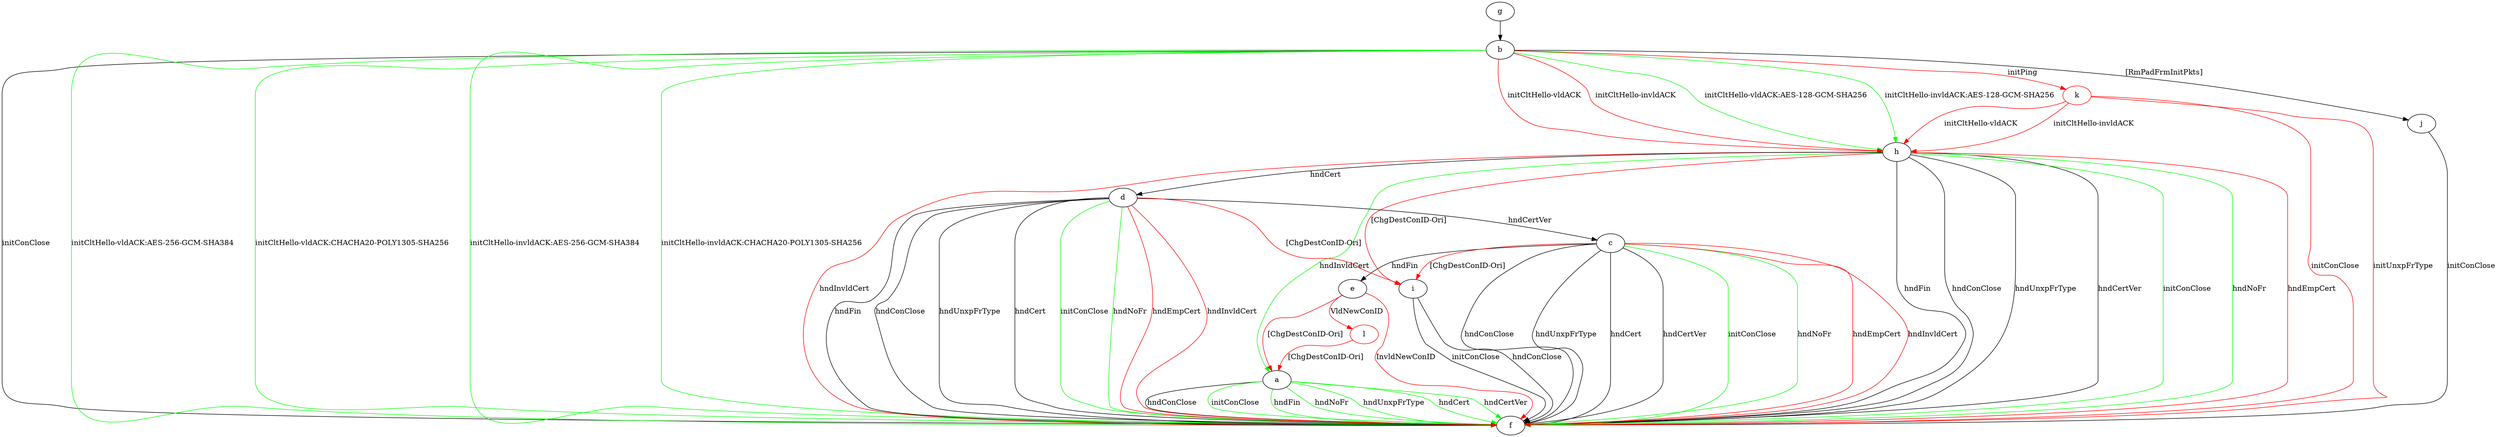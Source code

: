 digraph "" {
	a -> f	[key=0,
		label="hndConClose "];
	a -> f	[key=1,
		color=green,
		label="initConClose "];
	a -> f	[key=2,
		color=green,
		label="hndFin "];
	a -> f	[key=3,
		color=green,
		label="hndNoFr "];
	a -> f	[key=4,
		color=green,
		label="hndUnxpFrType "];
	a -> f	[key=5,
		color=green,
		label="hndCert "];
	a -> f	[key=6,
		color=green,
		label="hndCertVer "];
	b -> f	[key=0,
		label="initConClose "];
	b -> f	[key=1,
		color=green,
		label="initCltHello-vldACK:AES-256-GCM-SHA384 "];
	b -> f	[key=2,
		color=green,
		label="initCltHello-vldACK:CHACHA20-POLY1305-SHA256 "];
	b -> f	[key=3,
		color=green,
		label="initCltHello-invldACK:AES-256-GCM-SHA384 "];
	b -> f	[key=4,
		color=green,
		label="initCltHello-invldACK:CHACHA20-POLY1305-SHA256 "];
	b -> h	[key=0,
		color=green,
		label="initCltHello-vldACK:AES-128-GCM-SHA256 "];
	b -> h	[key=1,
		color=green,
		label="initCltHello-invldACK:AES-128-GCM-SHA256 "];
	b -> h	[key=2,
		color=red,
		label="initCltHello-vldACK "];
	b -> h	[key=3,
		color=red,
		label="initCltHello-invldACK "];
	b -> j	[key=0,
		label="[RmPadFrmInitPkts] "];
	k	[color=red];
	b -> k	[key=0,
		color=red,
		label="initPing "];
	c -> e	[key=0,
		label="hndFin "];
	c -> f	[key=0,
		label="hndConClose "];
	c -> f	[key=1,
		label="hndUnxpFrType "];
	c -> f	[key=2,
		label="hndCert "];
	c -> f	[key=3,
		label="hndCertVer "];
	c -> f	[key=4,
		color=green,
		label="initConClose "];
	c -> f	[key=5,
		color=green,
		label="hndNoFr "];
	c -> f	[key=6,
		color=red,
		label="hndEmpCert "];
	c -> f	[key=7,
		color=red,
		label="hndInvldCert "];
	c -> i	[key=0,
		color=red,
		label="[ChgDestConID-Ori] "];
	d -> c	[key=0,
		label="hndCertVer "];
	d -> f	[key=0,
		label="hndFin "];
	d -> f	[key=1,
		label="hndConClose "];
	d -> f	[key=2,
		label="hndUnxpFrType "];
	d -> f	[key=3,
		label="hndCert "];
	d -> f	[key=4,
		color=green,
		label="initConClose "];
	d -> f	[key=5,
		color=green,
		label="hndNoFr "];
	d -> f	[key=6,
		color=red,
		label="hndEmpCert "];
	d -> f	[key=7,
		color=red,
		label="hndInvldCert "];
	d -> i	[key=0,
		color=red,
		label="[ChgDestConID-Ori] "];
	e -> a	[key=0,
		color=red,
		label="[ChgDestConID-Ori] "];
	e -> f	[key=0,
		color=red,
		label="InvldNewConID "];
	l	[color=red];
	e -> l	[key=0,
		color=red,
		label="VldNewConID "];
	g -> b	[key=0];
	h -> a	[key=0,
		color=green,
		label="hndInvldCert "];
	h -> d	[key=0,
		label="hndCert "];
	h -> f	[key=0,
		label="hndFin "];
	h -> f	[key=1,
		label="hndConClose "];
	h -> f	[key=2,
		label="hndUnxpFrType "];
	h -> f	[key=3,
		label="hndCertVer "];
	h -> f	[key=4,
		color=green,
		label="initConClose "];
	h -> f	[key=5,
		color=green,
		label="hndNoFr "];
	h -> f	[key=6,
		color=red,
		label="hndEmpCert "];
	h -> f	[key=7,
		color=red,
		label="hndInvldCert "];
	h -> i	[key=0,
		color=red,
		label="[ChgDestConID-Ori] "];
	i -> f	[key=0,
		label="initConClose "];
	i -> f	[key=1,
		label="hndConClose "];
	j -> f	[key=0,
		label="initConClose "];
	k -> f	[key=0,
		color=red,
		label="initConClose "];
	k -> f	[key=1,
		color=red,
		label="initUnxpFrType "];
	k -> h	[key=0,
		color=red,
		label="initCltHello-vldACK "];
	k -> h	[key=1,
		color=red,
		label="initCltHello-invldACK "];
	l -> a	[key=0,
		color=red,
		label="[ChgDestConID-Ori] "];
}
